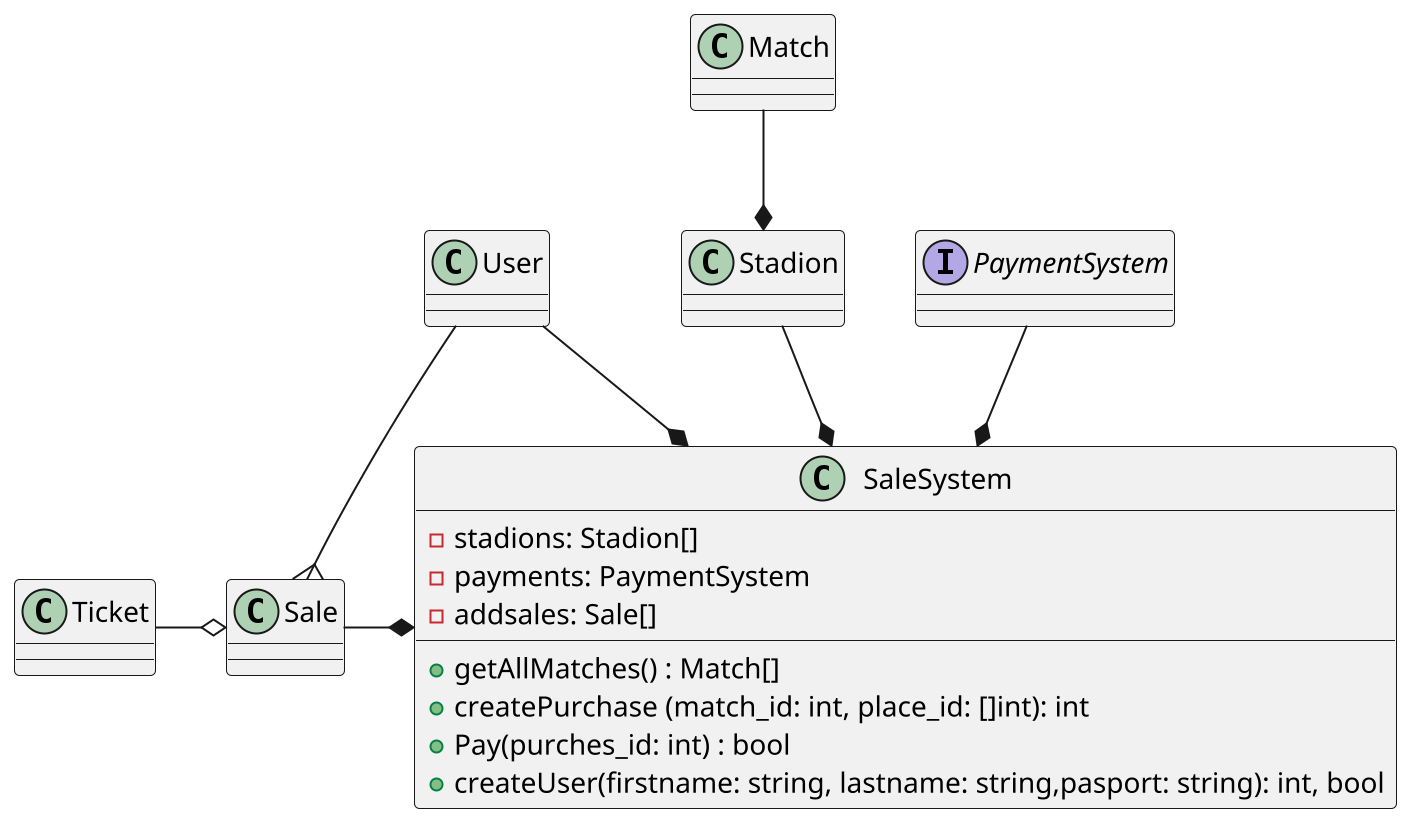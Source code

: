 @startuml precident_sale
scale 2
class Stadion {

}
class Match
class Ticket
class Sale
class SaleSystem {
    -stadions: Stadion[]
    -payments: PaymentSystem
    -addsales: Sale[]
    +getAllMatches() : Match[]
    +createPurchase (match_id: int, place_id: []int): int
    +Pay(purches_id: int) : bool
    +createUser(firstname: string, lastname: string,pasport: string): int, bool

}
class User
interface PaymentSystem

Match --* Stadion
Stadion --* SaleSystem

Sale o-left- Ticket
SaleSystem *-left- Sale
User --* SaleSystem
User -down-{ Sale
PaymentSystem -down-* SaleSystem

@enduml